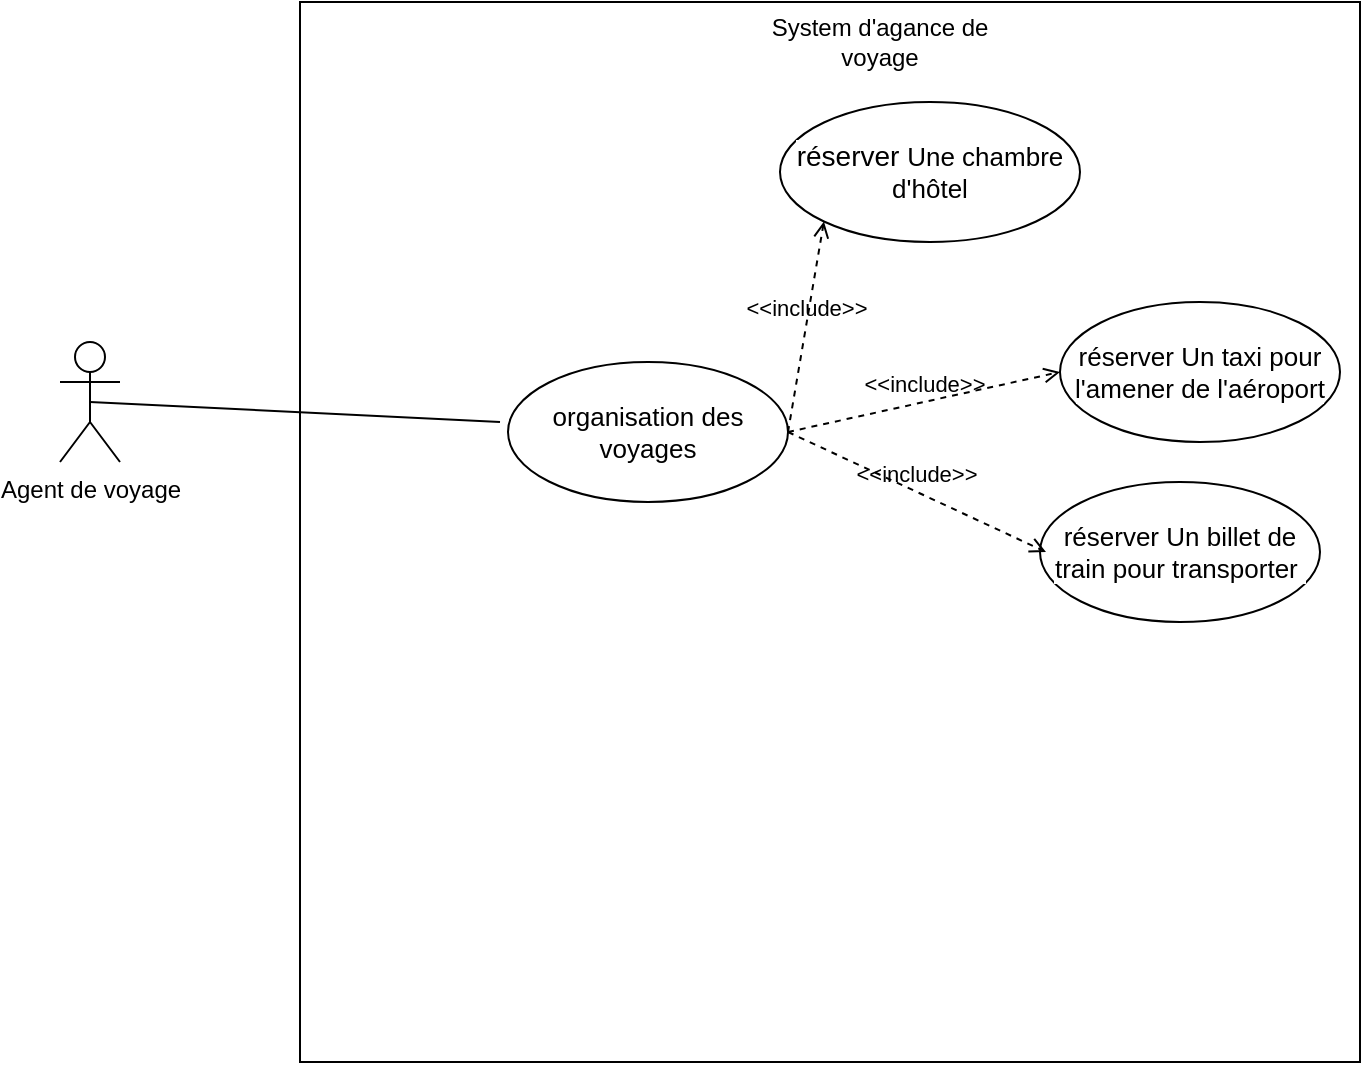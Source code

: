<mxfile version="14.1.8" type="github">
  <diagram id="7p8IP8F3BR2K26ioIEZZ" name="Page-1">
    <mxGraphModel dx="898" dy="438" grid="1" gridSize="10" guides="1" tooltips="1" connect="1" arrows="1" fold="1" page="1" pageScale="1" pageWidth="827" pageHeight="1169" math="0" shadow="0">
      <root>
        <mxCell id="0" />
        <mxCell id="1" parent="0" />
        <mxCell id="29XQciZqfDBYRx2GGHrr-1" value="" style="whiteSpace=wrap;html=1;aspect=fixed;" vertex="1" parent="1">
          <mxGeometry x="240" y="60" width="530" height="530" as="geometry" />
        </mxCell>
        <mxCell id="29XQciZqfDBYRx2GGHrr-2" value="Agent de voyage" style="shape=umlActor;html=1;verticalLabelPosition=bottom;verticalAlign=top;align=center;" vertex="1" parent="1">
          <mxGeometry x="120" y="230" width="30" height="60" as="geometry" />
        </mxCell>
        <mxCell id="29XQciZqfDBYRx2GGHrr-3" value="&lt;span style=&quot;font-family: &amp;#34;nunito sans&amp;#34; , sans-serif ; font-size: 14px ; background-color: rgb(255 , 255 , 255)&quot;&gt;réserver&amp;nbsp;&lt;/span&gt;&lt;span style=&quot;font-family: &amp;#34;nunito sans&amp;#34; , sans-serif ; font-size: 13px ; background-color: rgb(255 , 255 , 255)&quot;&gt;Une chambre d&#39;hôtel&lt;/span&gt;" style="ellipse;whiteSpace=wrap;html=1;" vertex="1" parent="1">
          <mxGeometry x="480" y="110" width="150" height="70" as="geometry" />
        </mxCell>
        <mxCell id="29XQciZqfDBYRx2GGHrr-4" value="&lt;span style=&quot;font-family: &amp;#34;nunito sans&amp;#34; , sans-serif ; font-size: 13px ; background-color: rgb(255 , 255 , 255)&quot;&gt;réserver&amp;nbsp;&lt;/span&gt;&lt;span style=&quot;font-family: &amp;#34;nunito sans&amp;#34; , sans-serif ; font-size: 13px ; background-color: rgb(255 , 255 , 255)&quot;&gt;Un taxi pour l&#39;amener de l&#39;aéroport&lt;/span&gt;" style="ellipse;whiteSpace=wrap;html=1;" vertex="1" parent="1">
          <mxGeometry x="620" y="210" width="140" height="70" as="geometry" />
        </mxCell>
        <mxCell id="29XQciZqfDBYRx2GGHrr-5" value="&lt;span style=&quot;font-family: &amp;#34;nunito sans&amp;#34; , sans-serif ; font-size: 13px ; background-color: rgb(255 , 255 , 255)&quot;&gt;réserver&amp;nbsp;&lt;/span&gt;&lt;span style=&quot;font-family: &amp;#34;nunito sans&amp;#34; , sans-serif ; font-size: 13px ; background-color: rgb(255 , 255 , 255)&quot;&gt;Un billet de train pour transporter&amp;nbsp;&lt;/span&gt;" style="ellipse;whiteSpace=wrap;html=1;" vertex="1" parent="1">
          <mxGeometry x="610" y="300" width="140" height="70" as="geometry" />
        </mxCell>
        <mxCell id="29XQciZqfDBYRx2GGHrr-8" value="&lt;span style=&quot;font-family: &amp;#34;nunito sans&amp;#34; , sans-serif ; background-color: rgb(255 , 255 , 255) ; font-size: 13px&quot;&gt;organisation des voyages&lt;/span&gt;" style="ellipse;whiteSpace=wrap;html=1;" vertex="1" parent="1">
          <mxGeometry x="344" y="240" width="140" height="70" as="geometry" />
        </mxCell>
        <mxCell id="29XQciZqfDBYRx2GGHrr-10" value="" style="edgeStyle=none;html=1;endArrow=none;verticalAlign=bottom;exitX=0.5;exitY=0.5;exitDx=0;exitDy=0;exitPerimeter=0;" edge="1" parent="1" source="29XQciZqfDBYRx2GGHrr-2">
          <mxGeometry width="160" relative="1" as="geometry">
            <mxPoint x="340" y="280" as="sourcePoint" />
            <mxPoint x="340" y="270" as="targetPoint" />
          </mxGeometry>
        </mxCell>
        <mxCell id="29XQciZqfDBYRx2GGHrr-11" value="&amp;lt;&amp;lt;include&amp;gt;&amp;gt;" style="edgeStyle=none;html=1;endArrow=open;verticalAlign=bottom;dashed=1;labelBackgroundColor=none;entryX=0;entryY=1;entryDx=0;entryDy=0;exitX=1;exitY=0.5;exitDx=0;exitDy=0;" edge="1" parent="1" source="29XQciZqfDBYRx2GGHrr-8" target="29XQciZqfDBYRx2GGHrr-3">
          <mxGeometry width="160" relative="1" as="geometry">
            <mxPoint x="340" y="280" as="sourcePoint" />
            <mxPoint x="500" y="280" as="targetPoint" />
          </mxGeometry>
        </mxCell>
        <mxCell id="29XQciZqfDBYRx2GGHrr-12" value="&amp;lt;&amp;lt;include&amp;gt;&amp;gt;" style="edgeStyle=none;html=1;endArrow=open;verticalAlign=bottom;dashed=1;labelBackgroundColor=none;entryX=0;entryY=0.5;entryDx=0;entryDy=0;exitX=1;exitY=0.5;exitDx=0;exitDy=0;" edge="1" parent="1" source="29XQciZqfDBYRx2GGHrr-8" target="29XQciZqfDBYRx2GGHrr-4">
          <mxGeometry width="160" relative="1" as="geometry">
            <mxPoint x="340" y="280" as="sourcePoint" />
            <mxPoint x="500" y="280" as="targetPoint" />
          </mxGeometry>
        </mxCell>
        <mxCell id="29XQciZqfDBYRx2GGHrr-13" value="&amp;lt;&amp;lt;include&amp;gt;&amp;gt;" style="edgeStyle=none;html=1;endArrow=open;verticalAlign=bottom;dashed=1;labelBackgroundColor=none;exitX=1;exitY=0.5;exitDx=0;exitDy=0;" edge="1" parent="1" source="29XQciZqfDBYRx2GGHrr-8">
          <mxGeometry width="160" relative="1" as="geometry">
            <mxPoint x="340" y="280" as="sourcePoint" />
            <mxPoint x="613" y="335" as="targetPoint" />
          </mxGeometry>
        </mxCell>
        <mxCell id="29XQciZqfDBYRx2GGHrr-16" value="System d&#39;agance de voyage" style="text;html=1;strokeColor=none;fillColor=none;align=center;verticalAlign=middle;whiteSpace=wrap;rounded=0;" vertex="1" parent="1">
          <mxGeometry x="465" y="70" width="130" height="20" as="geometry" />
        </mxCell>
      </root>
    </mxGraphModel>
  </diagram>
</mxfile>
